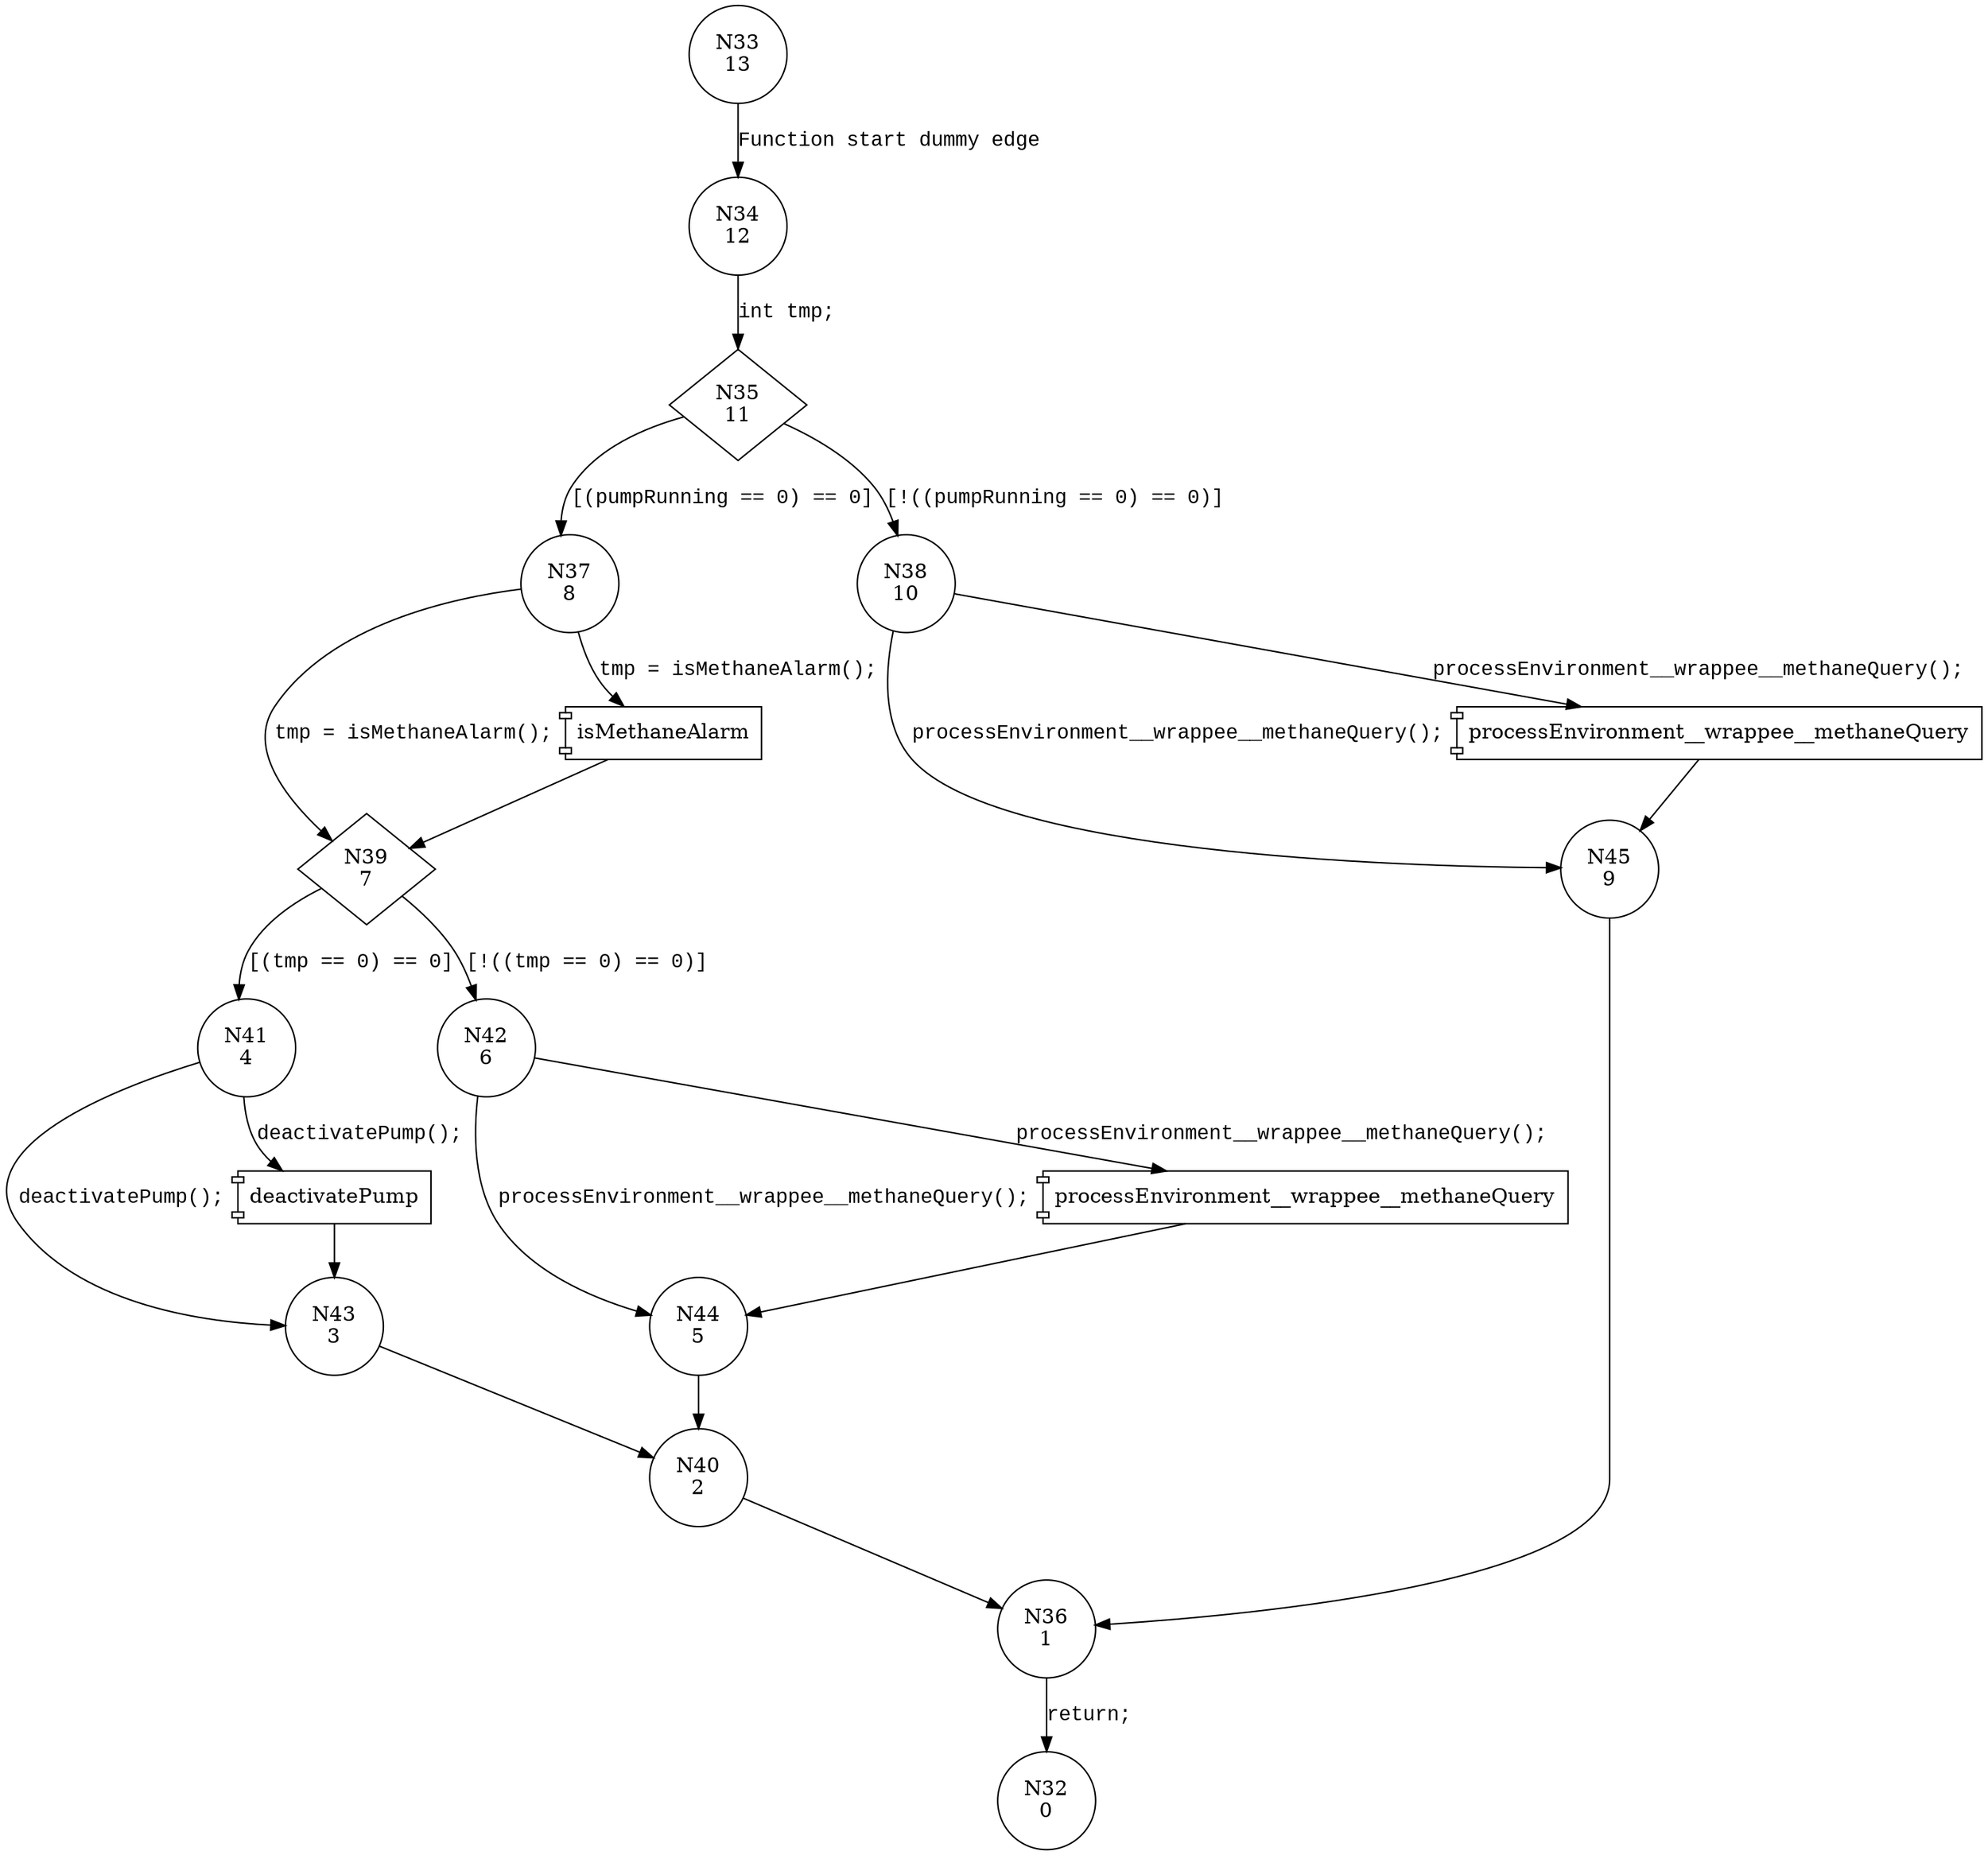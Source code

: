 digraph processEnvironment {
33 [shape="circle" label="N33\n13"]
34 [shape="circle" label="N34\n12"]
35 [shape="diamond" label="N35\n11"]
37 [shape="circle" label="N37\n8"]
38 [shape="circle" label="N38\n10"]
45 [shape="circle" label="N45\n9"]
36 [shape="circle" label="N36\n1"]
32 [shape="circle" label="N32\n0"]
39 [shape="diamond" label="N39\n7"]
41 [shape="circle" label="N41\n4"]
42 [shape="circle" label="N42\n6"]
44 [shape="circle" label="N44\n5"]
40 [shape="circle" label="N40\n2"]
43 [shape="circle" label="N43\n3"]
33 -> 34 [label="Function start dummy edge" fontname="Courier New"]
35 -> 37 [label="[(pumpRunning == 0) == 0]" fontname="Courier New"]
35 -> 38 [label="[!((pumpRunning == 0) == 0)]" fontname="Courier New"]
100031 [shape="component" label="processEnvironment__wrappee__methaneQuery"]
38 -> 100031 [label="processEnvironment__wrappee__methaneQuery();" fontname="Courier New"]
100031 -> 45 [label="" fontname="Courier New"]
38 -> 45 [label="processEnvironment__wrappee__methaneQuery();" fontname="Courier New"]
45 -> 36 [label="" fontname="Courier New"]
36 -> 32 [label="return;" fontname="Courier New"]
100032 [shape="component" label="isMethaneAlarm"]
37 -> 100032 [label="tmp = isMethaneAlarm();" fontname="Courier New"]
100032 -> 39 [label="" fontname="Courier New"]
37 -> 39 [label="tmp = isMethaneAlarm();" fontname="Courier New"]
39 -> 41 [label="[(tmp == 0) == 0]" fontname="Courier New"]
39 -> 42 [label="[!((tmp == 0) == 0)]" fontname="Courier New"]
100033 [shape="component" label="processEnvironment__wrappee__methaneQuery"]
42 -> 100033 [label="processEnvironment__wrappee__methaneQuery();" fontname="Courier New"]
100033 -> 44 [label="" fontname="Courier New"]
42 -> 44 [label="processEnvironment__wrappee__methaneQuery();" fontname="Courier New"]
44 -> 40 [label="" fontname="Courier New"]
40 -> 36 [label="" fontname="Courier New"]
100034 [shape="component" label="deactivatePump"]
41 -> 100034 [label="deactivatePump();" fontname="Courier New"]
100034 -> 43 [label="" fontname="Courier New"]
41 -> 43 [label="deactivatePump();" fontname="Courier New"]
43 -> 40 [label="" fontname="Courier New"]
34 -> 35 [label="int tmp;" fontname="Courier New"]
}